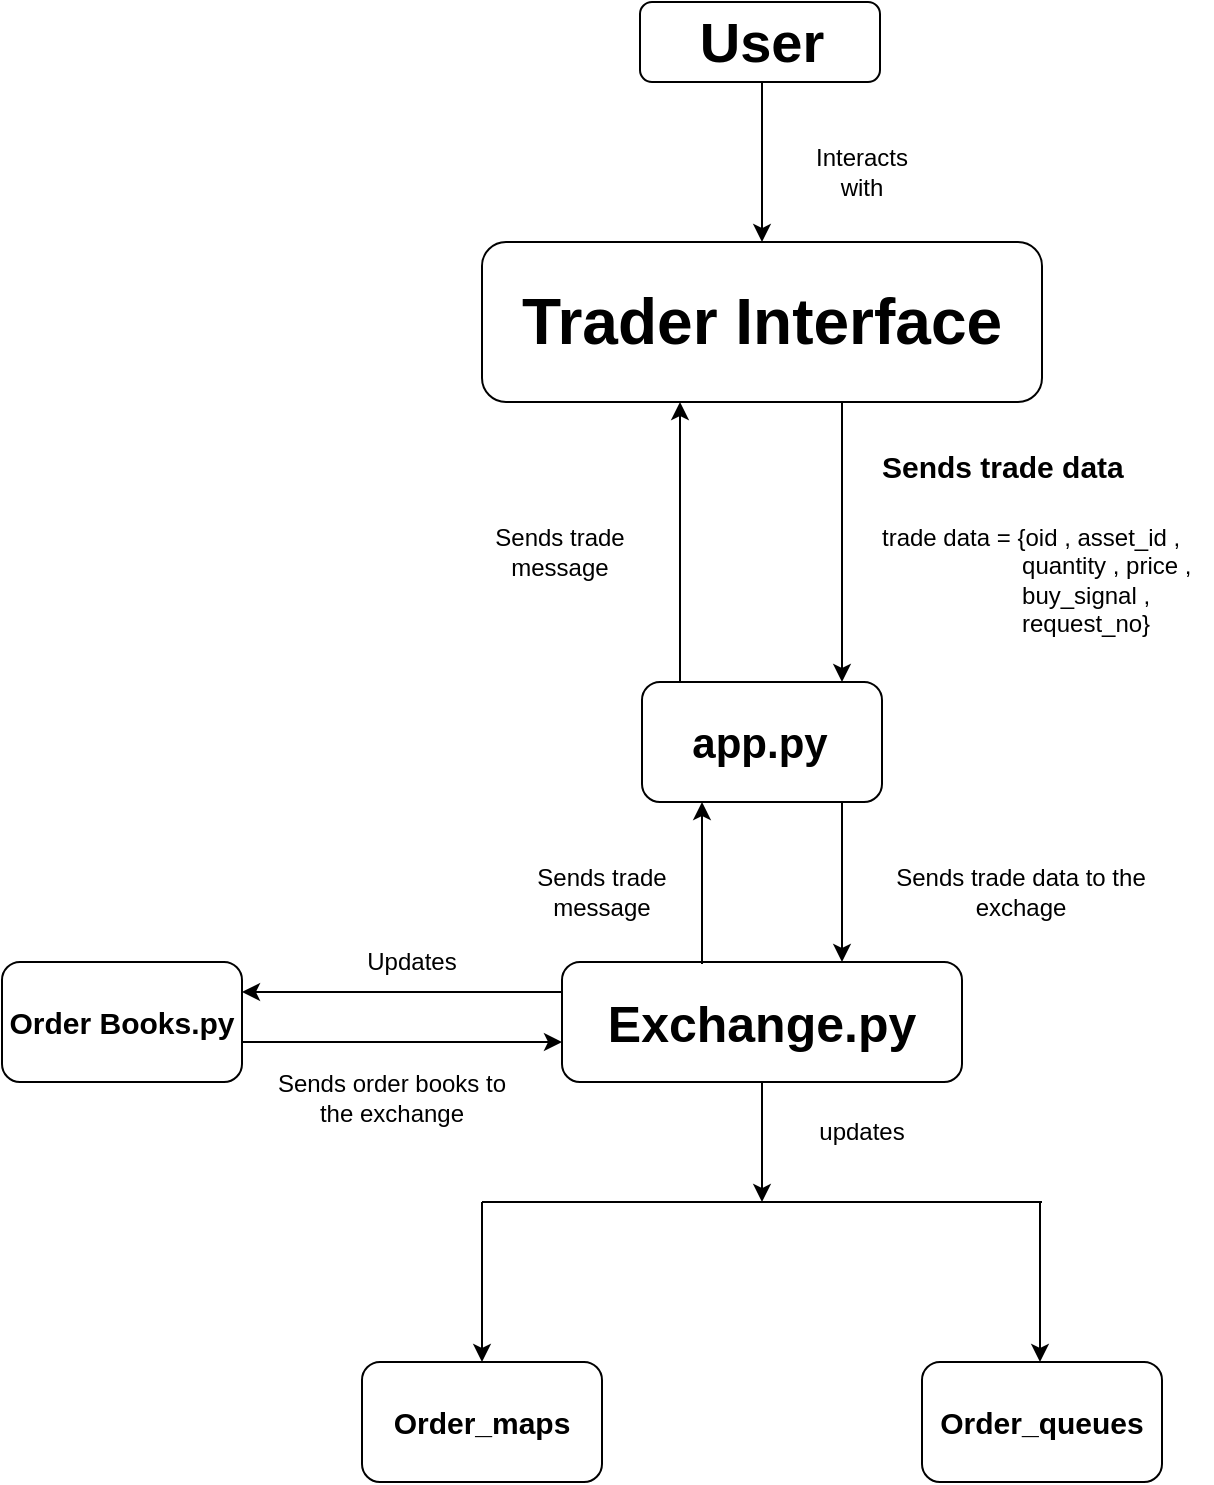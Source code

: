 <mxfile version="21.6.9" type="github">
  <diagram name="Page-1" id="D10hTHudT5h7KPWlAt-e">
    <mxGraphModel dx="1434" dy="758" grid="1" gridSize="10" guides="1" tooltips="1" connect="1" arrows="1" fold="1" page="1" pageScale="1" pageWidth="827" pageHeight="1169" math="0" shadow="0">
      <root>
        <mxCell id="0" />
        <mxCell id="1" parent="0" />
        <mxCell id="foKQqb1jHPySudCbTUWU-3" value="" style="rounded=1;whiteSpace=wrap;html=1;" vertex="1" parent="1">
          <mxGeometry x="359" y="40" width="120" height="40" as="geometry" />
        </mxCell>
        <mxCell id="foKQqb1jHPySudCbTUWU-51" value="" style="edgeStyle=orthogonalEdgeStyle;rounded=0;orthogonalLoop=1;jettySize=auto;html=1;" edge="1" parent="1" source="foKQqb1jHPySudCbTUWU-4" target="foKQqb1jHPySudCbTUWU-19">
          <mxGeometry relative="1" as="geometry" />
        </mxCell>
        <mxCell id="foKQqb1jHPySudCbTUWU-4" value="User" style="text;html=1;strokeColor=none;fillColor=none;align=center;verticalAlign=middle;whiteSpace=wrap;rounded=0;fontStyle=1;fontSize=28;" vertex="1" parent="1">
          <mxGeometry x="360" y="40" width="120" height="40" as="geometry" />
        </mxCell>
        <mxCell id="foKQqb1jHPySudCbTUWU-8" style="edgeStyle=orthogonalEdgeStyle;rounded=0;orthogonalLoop=1;jettySize=auto;html=1;exitX=0.5;exitY=1;exitDx=0;exitDy=0;" edge="1" parent="1" source="foKQqb1jHPySudCbTUWU-4" target="foKQqb1jHPySudCbTUWU-4">
          <mxGeometry relative="1" as="geometry" />
        </mxCell>
        <mxCell id="foKQqb1jHPySudCbTUWU-10" value="Interacts with" style="text;html=1;strokeColor=none;fillColor=none;align=center;verticalAlign=middle;whiteSpace=wrap;rounded=0;" vertex="1" parent="1">
          <mxGeometry x="440" y="110" width="60" height="30" as="geometry" />
        </mxCell>
        <mxCell id="foKQqb1jHPySudCbTUWU-18" value="" style="rounded=1;whiteSpace=wrap;html=1;textOpacity=0;labelBackgroundColor=none;perimeterSpacing=20;" vertex="1" parent="1">
          <mxGeometry x="280" y="160" width="280" height="80" as="geometry" />
        </mxCell>
        <mxCell id="foKQqb1jHPySudCbTUWU-13" value="&lt;h1&gt;&lt;font style=&quot;font-size: 15px;&quot;&gt;Sends trade data&lt;/font&gt;&lt;/h1&gt;&lt;div&gt;trade data = {oid , asset_id , &lt;br&gt;&amp;nbsp; &amp;nbsp; &amp;nbsp; &amp;nbsp; &amp;nbsp; &amp;nbsp; &amp;nbsp; &amp;nbsp; &amp;nbsp; &amp;nbsp; &amp;nbsp;quantity , price , &lt;br&gt;&amp;nbsp; &amp;nbsp; &amp;nbsp; &amp;nbsp; &amp;nbsp; &amp;nbsp; &amp;nbsp; &amp;nbsp; &amp;nbsp; &amp;nbsp; &amp;nbsp;buy_signal , &lt;br&gt;&amp;nbsp; &amp;nbsp; &amp;nbsp; &amp;nbsp; &amp;nbsp; &amp;nbsp; &amp;nbsp; &amp;nbsp; &amp;nbsp; &amp;nbsp; &amp;nbsp;request_no}&lt;/div&gt;" style="text;html=1;strokeColor=none;fillColor=none;spacing=5;spacingTop=-20;whiteSpace=wrap;overflow=hidden;rounded=0;" vertex="1" parent="1">
          <mxGeometry x="475" y="250" width="170" height="120" as="geometry" />
        </mxCell>
        <mxCell id="foKQqb1jHPySudCbTUWU-25" value="" style="edgeStyle=orthogonalEdgeStyle;rounded=0;orthogonalLoop=1;jettySize=auto;html=1;" edge="1" parent="1" source="foKQqb1jHPySudCbTUWU-19" target="foKQqb1jHPySudCbTUWU-24">
          <mxGeometry relative="1" as="geometry">
            <Array as="points">
              <mxPoint x="460" y="320" />
              <mxPoint x="460" y="320" />
            </Array>
          </mxGeometry>
        </mxCell>
        <mxCell id="foKQqb1jHPySudCbTUWU-19" value="Trader Interface" style="text;html=1;strokeColor=none;fillColor=none;align=center;verticalAlign=middle;whiteSpace=wrap;rounded=0;fontSize=32;fontStyle=1" vertex="1" parent="1">
          <mxGeometry x="280" y="160" width="280" height="80" as="geometry" />
        </mxCell>
        <mxCell id="foKQqb1jHPySudCbTUWU-29" value="" style="edgeStyle=orthogonalEdgeStyle;rounded=0;orthogonalLoop=1;jettySize=auto;html=1;" edge="1" parent="1" source="foKQqb1jHPySudCbTUWU-24" target="foKQqb1jHPySudCbTUWU-28">
          <mxGeometry relative="1" as="geometry">
            <Array as="points">
              <mxPoint x="460" y="480" />
              <mxPoint x="460" y="480" />
            </Array>
          </mxGeometry>
        </mxCell>
        <mxCell id="foKQqb1jHPySudCbTUWU-24" value="" style="rounded=1;whiteSpace=wrap;html=1;" vertex="1" parent="1">
          <mxGeometry x="360" y="380" width="120" height="60" as="geometry" />
        </mxCell>
        <mxCell id="foKQqb1jHPySudCbTUWU-26" value="app.py" style="text;html=1;strokeColor=none;fillColor=none;align=center;verticalAlign=middle;whiteSpace=wrap;rounded=0;fontStyle=1;fontSize=21;" vertex="1" parent="1">
          <mxGeometry x="389" y="395" width="60" height="30" as="geometry" />
        </mxCell>
        <mxCell id="foKQqb1jHPySudCbTUWU-33" value="" style="edgeStyle=orthogonalEdgeStyle;rounded=0;orthogonalLoop=1;jettySize=auto;html=1;" edge="1" parent="1">
          <mxGeometry relative="1" as="geometry">
            <mxPoint x="160" y="560" as="sourcePoint" />
            <mxPoint x="320" y="560" as="targetPoint" />
          </mxGeometry>
        </mxCell>
        <mxCell id="foKQqb1jHPySudCbTUWU-48" value="" style="edgeStyle=orthogonalEdgeStyle;rounded=0;orthogonalLoop=1;jettySize=auto;html=1;entryX=1;entryY=0.5;entryDx=0;entryDy=0;" edge="1" parent="1">
          <mxGeometry relative="1" as="geometry">
            <mxPoint x="320" y="535" as="sourcePoint" />
            <mxPoint x="160" y="535" as="targetPoint" />
          </mxGeometry>
        </mxCell>
        <mxCell id="foKQqb1jHPySudCbTUWU-28" value="" style="rounded=1;whiteSpace=wrap;html=1;" vertex="1" parent="1">
          <mxGeometry x="320" y="520" width="200" height="60" as="geometry" />
        </mxCell>
        <mxCell id="foKQqb1jHPySudCbTUWU-30" value="Sends trade data to the exchage" style="text;html=1;strokeColor=none;fillColor=none;align=center;verticalAlign=middle;whiteSpace=wrap;rounded=0;" vertex="1" parent="1">
          <mxGeometry x="479" y="470" width="141" height="30" as="geometry" />
        </mxCell>
        <mxCell id="foKQqb1jHPySudCbTUWU-31" value="Exchange.py" style="text;html=1;strokeColor=none;fillColor=none;align=center;verticalAlign=middle;whiteSpace=wrap;rounded=0;fontStyle=1;fontSize=25;" vertex="1" parent="1">
          <mxGeometry x="390" y="535" width="60" height="30" as="geometry" />
        </mxCell>
        <mxCell id="foKQqb1jHPySudCbTUWU-32" value="" style="whiteSpace=wrap;html=1;rounded=1;" vertex="1" parent="1">
          <mxGeometry x="40" y="520" width="120" height="60" as="geometry" />
        </mxCell>
        <mxCell id="foKQqb1jHPySudCbTUWU-34" value="&lt;b&gt;&lt;font style=&quot;font-size: 15px;&quot;&gt;Order Books.py&lt;/font&gt;&lt;/b&gt;" style="text;html=1;strokeColor=none;fillColor=none;align=center;verticalAlign=middle;whiteSpace=wrap;rounded=0;" vertex="1" parent="1">
          <mxGeometry x="40" y="520" width="120" height="60" as="geometry" />
        </mxCell>
        <mxCell id="foKQqb1jHPySudCbTUWU-35" value="Sends order books to the exchange&lt;br&gt;" style="text;html=1;strokeColor=none;fillColor=none;align=center;verticalAlign=middle;whiteSpace=wrap;rounded=0;" vertex="1" parent="1">
          <mxGeometry x="170" y="565" width="130" height="45" as="geometry" />
        </mxCell>
        <mxCell id="foKQqb1jHPySudCbTUWU-36" value="" style="rounded=1;whiteSpace=wrap;html=1;" vertex="1" parent="1">
          <mxGeometry x="220" y="720" width="120" height="60" as="geometry" />
        </mxCell>
        <mxCell id="foKQqb1jHPySudCbTUWU-38" value="&lt;b&gt;&lt;font style=&quot;font-size: 15px;&quot;&gt;Order_maps&lt;/font&gt;&lt;/b&gt;" style="text;html=1;strokeColor=none;fillColor=none;align=center;verticalAlign=middle;whiteSpace=wrap;rounded=0;" vertex="1" parent="1">
          <mxGeometry x="250" y="735" width="60" height="30" as="geometry" />
        </mxCell>
        <mxCell id="foKQqb1jHPySudCbTUWU-39" value="" style="endArrow=classic;html=1;rounded=0;" edge="1" parent="1">
          <mxGeometry width="50" height="50" relative="1" as="geometry">
            <mxPoint x="420" y="580" as="sourcePoint" />
            <mxPoint x="420" y="640" as="targetPoint" />
          </mxGeometry>
        </mxCell>
        <mxCell id="foKQqb1jHPySudCbTUWU-41" value="" style="endArrow=none;html=1;rounded=0;" edge="1" parent="1">
          <mxGeometry width="50" height="50" relative="1" as="geometry">
            <mxPoint x="280" y="640" as="sourcePoint" />
            <mxPoint x="560" y="640" as="targetPoint" />
          </mxGeometry>
        </mxCell>
        <mxCell id="foKQqb1jHPySudCbTUWU-42" value="" style="endArrow=classic;html=1;rounded=0;" edge="1" parent="1">
          <mxGeometry width="50" height="50" relative="1" as="geometry">
            <mxPoint x="280" y="640" as="sourcePoint" />
            <mxPoint x="280" y="720" as="targetPoint" />
          </mxGeometry>
        </mxCell>
        <mxCell id="foKQqb1jHPySudCbTUWU-43" value="" style="endArrow=classic;html=1;rounded=0;" edge="1" parent="1">
          <mxGeometry width="50" height="50" relative="1" as="geometry">
            <mxPoint x="559" y="640" as="sourcePoint" />
            <mxPoint x="559" y="720" as="targetPoint" />
          </mxGeometry>
        </mxCell>
        <mxCell id="foKQqb1jHPySudCbTUWU-44" value="" style="rounded=1;whiteSpace=wrap;html=1;" vertex="1" parent="1">
          <mxGeometry x="500" y="720" width="120" height="60" as="geometry" />
        </mxCell>
        <mxCell id="foKQqb1jHPySudCbTUWU-45" value="&lt;b&gt;&lt;font style=&quot;font-size: 15px;&quot;&gt;Order_queues&lt;/font&gt;&lt;/b&gt;" style="text;html=1;strokeColor=none;fillColor=none;align=center;verticalAlign=middle;whiteSpace=wrap;rounded=0;" vertex="1" parent="1">
          <mxGeometry x="530" y="735" width="60" height="30" as="geometry" />
        </mxCell>
        <mxCell id="foKQqb1jHPySudCbTUWU-47" value="updates" style="text;html=1;strokeColor=none;fillColor=none;align=center;verticalAlign=middle;whiteSpace=wrap;rounded=0;" vertex="1" parent="1">
          <mxGeometry x="440" y="590" width="60" height="30" as="geometry" />
        </mxCell>
        <mxCell id="foKQqb1jHPySudCbTUWU-49" value="Updates" style="text;html=1;strokeColor=none;fillColor=none;align=center;verticalAlign=middle;whiteSpace=wrap;rounded=0;" vertex="1" parent="1">
          <mxGeometry x="200" y="505" width="90" height="30" as="geometry" />
        </mxCell>
        <mxCell id="foKQqb1jHPySudCbTUWU-55" value="" style="endArrow=classic;html=1;rounded=0;entryX=0.25;entryY=1;entryDx=0;entryDy=0;exitX=0.35;exitY=0.017;exitDx=0;exitDy=0;exitPerimeter=0;" edge="1" parent="1">
          <mxGeometry width="50" height="50" relative="1" as="geometry">
            <mxPoint x="390" y="521.02" as="sourcePoint" />
            <mxPoint x="390" y="440" as="targetPoint" />
          </mxGeometry>
        </mxCell>
        <mxCell id="foKQqb1jHPySudCbTUWU-57" value="Sends trade message" style="text;html=1;strokeColor=none;fillColor=none;align=center;verticalAlign=middle;whiteSpace=wrap;rounded=0;" vertex="1" parent="1">
          <mxGeometry x="300" y="470" width="80" height="30" as="geometry" />
        </mxCell>
        <mxCell id="foKQqb1jHPySudCbTUWU-59" value="" style="endArrow=classic;html=1;rounded=0;exitX=0.25;exitY=0;exitDx=0;exitDy=0;" edge="1" parent="1">
          <mxGeometry width="50" height="50" relative="1" as="geometry">
            <mxPoint x="379" y="380" as="sourcePoint" />
            <mxPoint x="379" y="240" as="targetPoint" />
            <Array as="points" />
          </mxGeometry>
        </mxCell>
        <mxCell id="foKQqb1jHPySudCbTUWU-60" value="Sends trade message" style="text;html=1;strokeColor=none;fillColor=none;align=center;verticalAlign=middle;whiteSpace=wrap;rounded=0;" vertex="1" parent="1">
          <mxGeometry x="279" y="300" width="80" height="30" as="geometry" />
        </mxCell>
      </root>
    </mxGraphModel>
  </diagram>
</mxfile>
